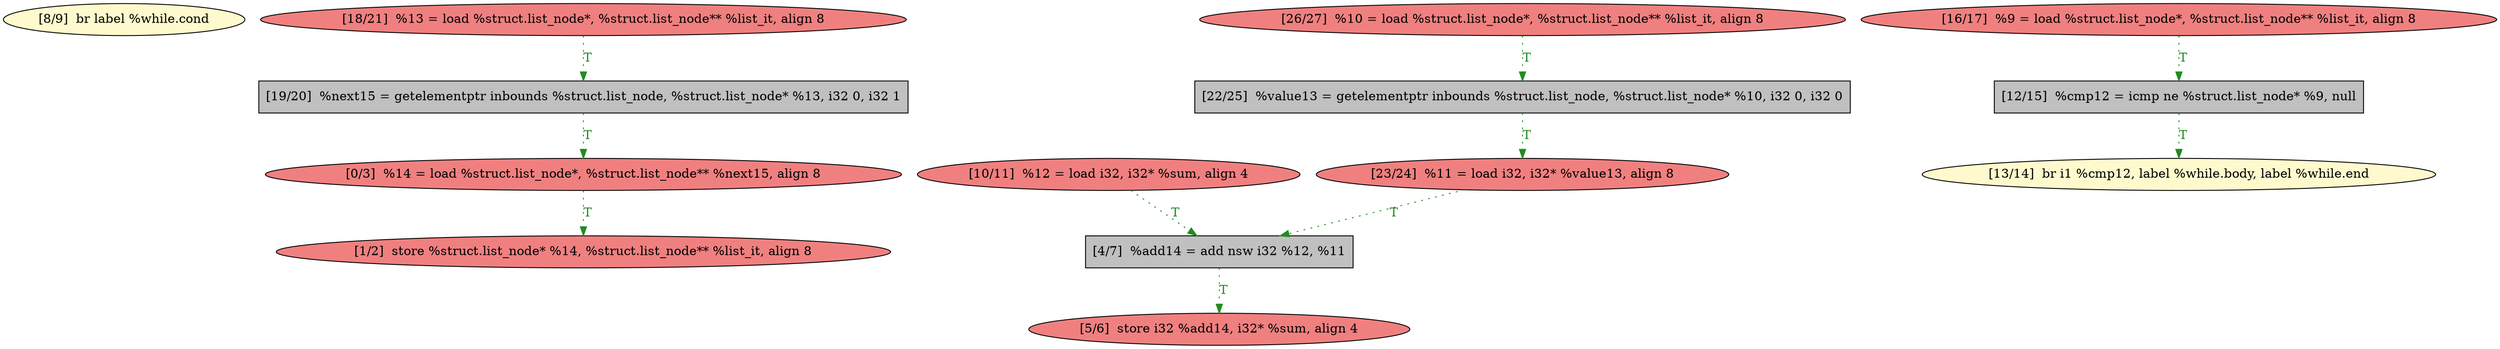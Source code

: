 
digraph G {


node680 [fillcolor=lemonchiffon,label="[8/9]  br label %while.cond",shape=ellipse,style=filled ]
node679 [fillcolor=lightcoral,label="[0/3]  %14 = load %struct.list_node*, %struct.list_node** %next15, align 8",shape=ellipse,style=filled ]
node681 [fillcolor=lightcoral,label="[10/11]  %12 = load i32, i32* %sum, align 4",shape=ellipse,style=filled ]
node677 [fillcolor=lightcoral,label="[5/6]  store i32 %add14, i32* %sum, align 4",shape=ellipse,style=filled ]
node682 [fillcolor=lemonchiffon,label="[13/14]  br i1 %cmp12, label %while.body, label %while.end",shape=ellipse,style=filled ]
node676 [fillcolor=grey,label="[12/15]  %cmp12 = icmp ne %struct.list_node* %9, null",shape=rectangle,style=filled ]
node671 [fillcolor=grey,label="[22/25]  %value13 = getelementptr inbounds %struct.list_node, %struct.list_node* %10, i32 0, i32 0",shape=rectangle,style=filled ]
node678 [fillcolor=grey,label="[4/7]  %add14 = add nsw i32 %12, %11",shape=rectangle,style=filled ]
node675 [fillcolor=lightcoral,label="[23/24]  %11 = load i32, i32* %value13, align 8",shape=ellipse,style=filled ]
node670 [fillcolor=lightcoral,label="[18/21]  %13 = load %struct.list_node*, %struct.list_node** %list_it, align 8",shape=ellipse,style=filled ]
node683 [fillcolor=lightcoral,label="[1/2]  store %struct.list_node* %14, %struct.list_node** %list_it, align 8",shape=ellipse,style=filled ]
node674 [fillcolor=lightcoral,label="[16/17]  %9 = load %struct.list_node*, %struct.list_node** %list_it, align 8",shape=ellipse,style=filled ]
node672 [fillcolor=grey,label="[19/20]  %next15 = getelementptr inbounds %struct.list_node, %struct.list_node* %13, i32 0, i32 1",shape=rectangle,style=filled ]
node673 [fillcolor=lightcoral,label="[26/27]  %10 = load %struct.list_node*, %struct.list_node** %list_it, align 8",shape=ellipse,style=filled ]

node676->node682 [style=dotted,color=forestgreen,label="T",fontcolor=forestgreen ]
node674->node676 [style=dotted,color=forestgreen,label="T",fontcolor=forestgreen ]
node679->node683 [style=dotted,color=forestgreen,label="T",fontcolor=forestgreen ]
node671->node675 [style=dotted,color=forestgreen,label="T",fontcolor=forestgreen ]
node670->node672 [style=dotted,color=forestgreen,label="T",fontcolor=forestgreen ]
node672->node679 [style=dotted,color=forestgreen,label="T",fontcolor=forestgreen ]
node681->node678 [style=dotted,color=forestgreen,label="T",fontcolor=forestgreen ]
node673->node671 [style=dotted,color=forestgreen,label="T",fontcolor=forestgreen ]
node678->node677 [style=dotted,color=forestgreen,label="T",fontcolor=forestgreen ]
node675->node678 [style=dotted,color=forestgreen,label="T",fontcolor=forestgreen ]


}
